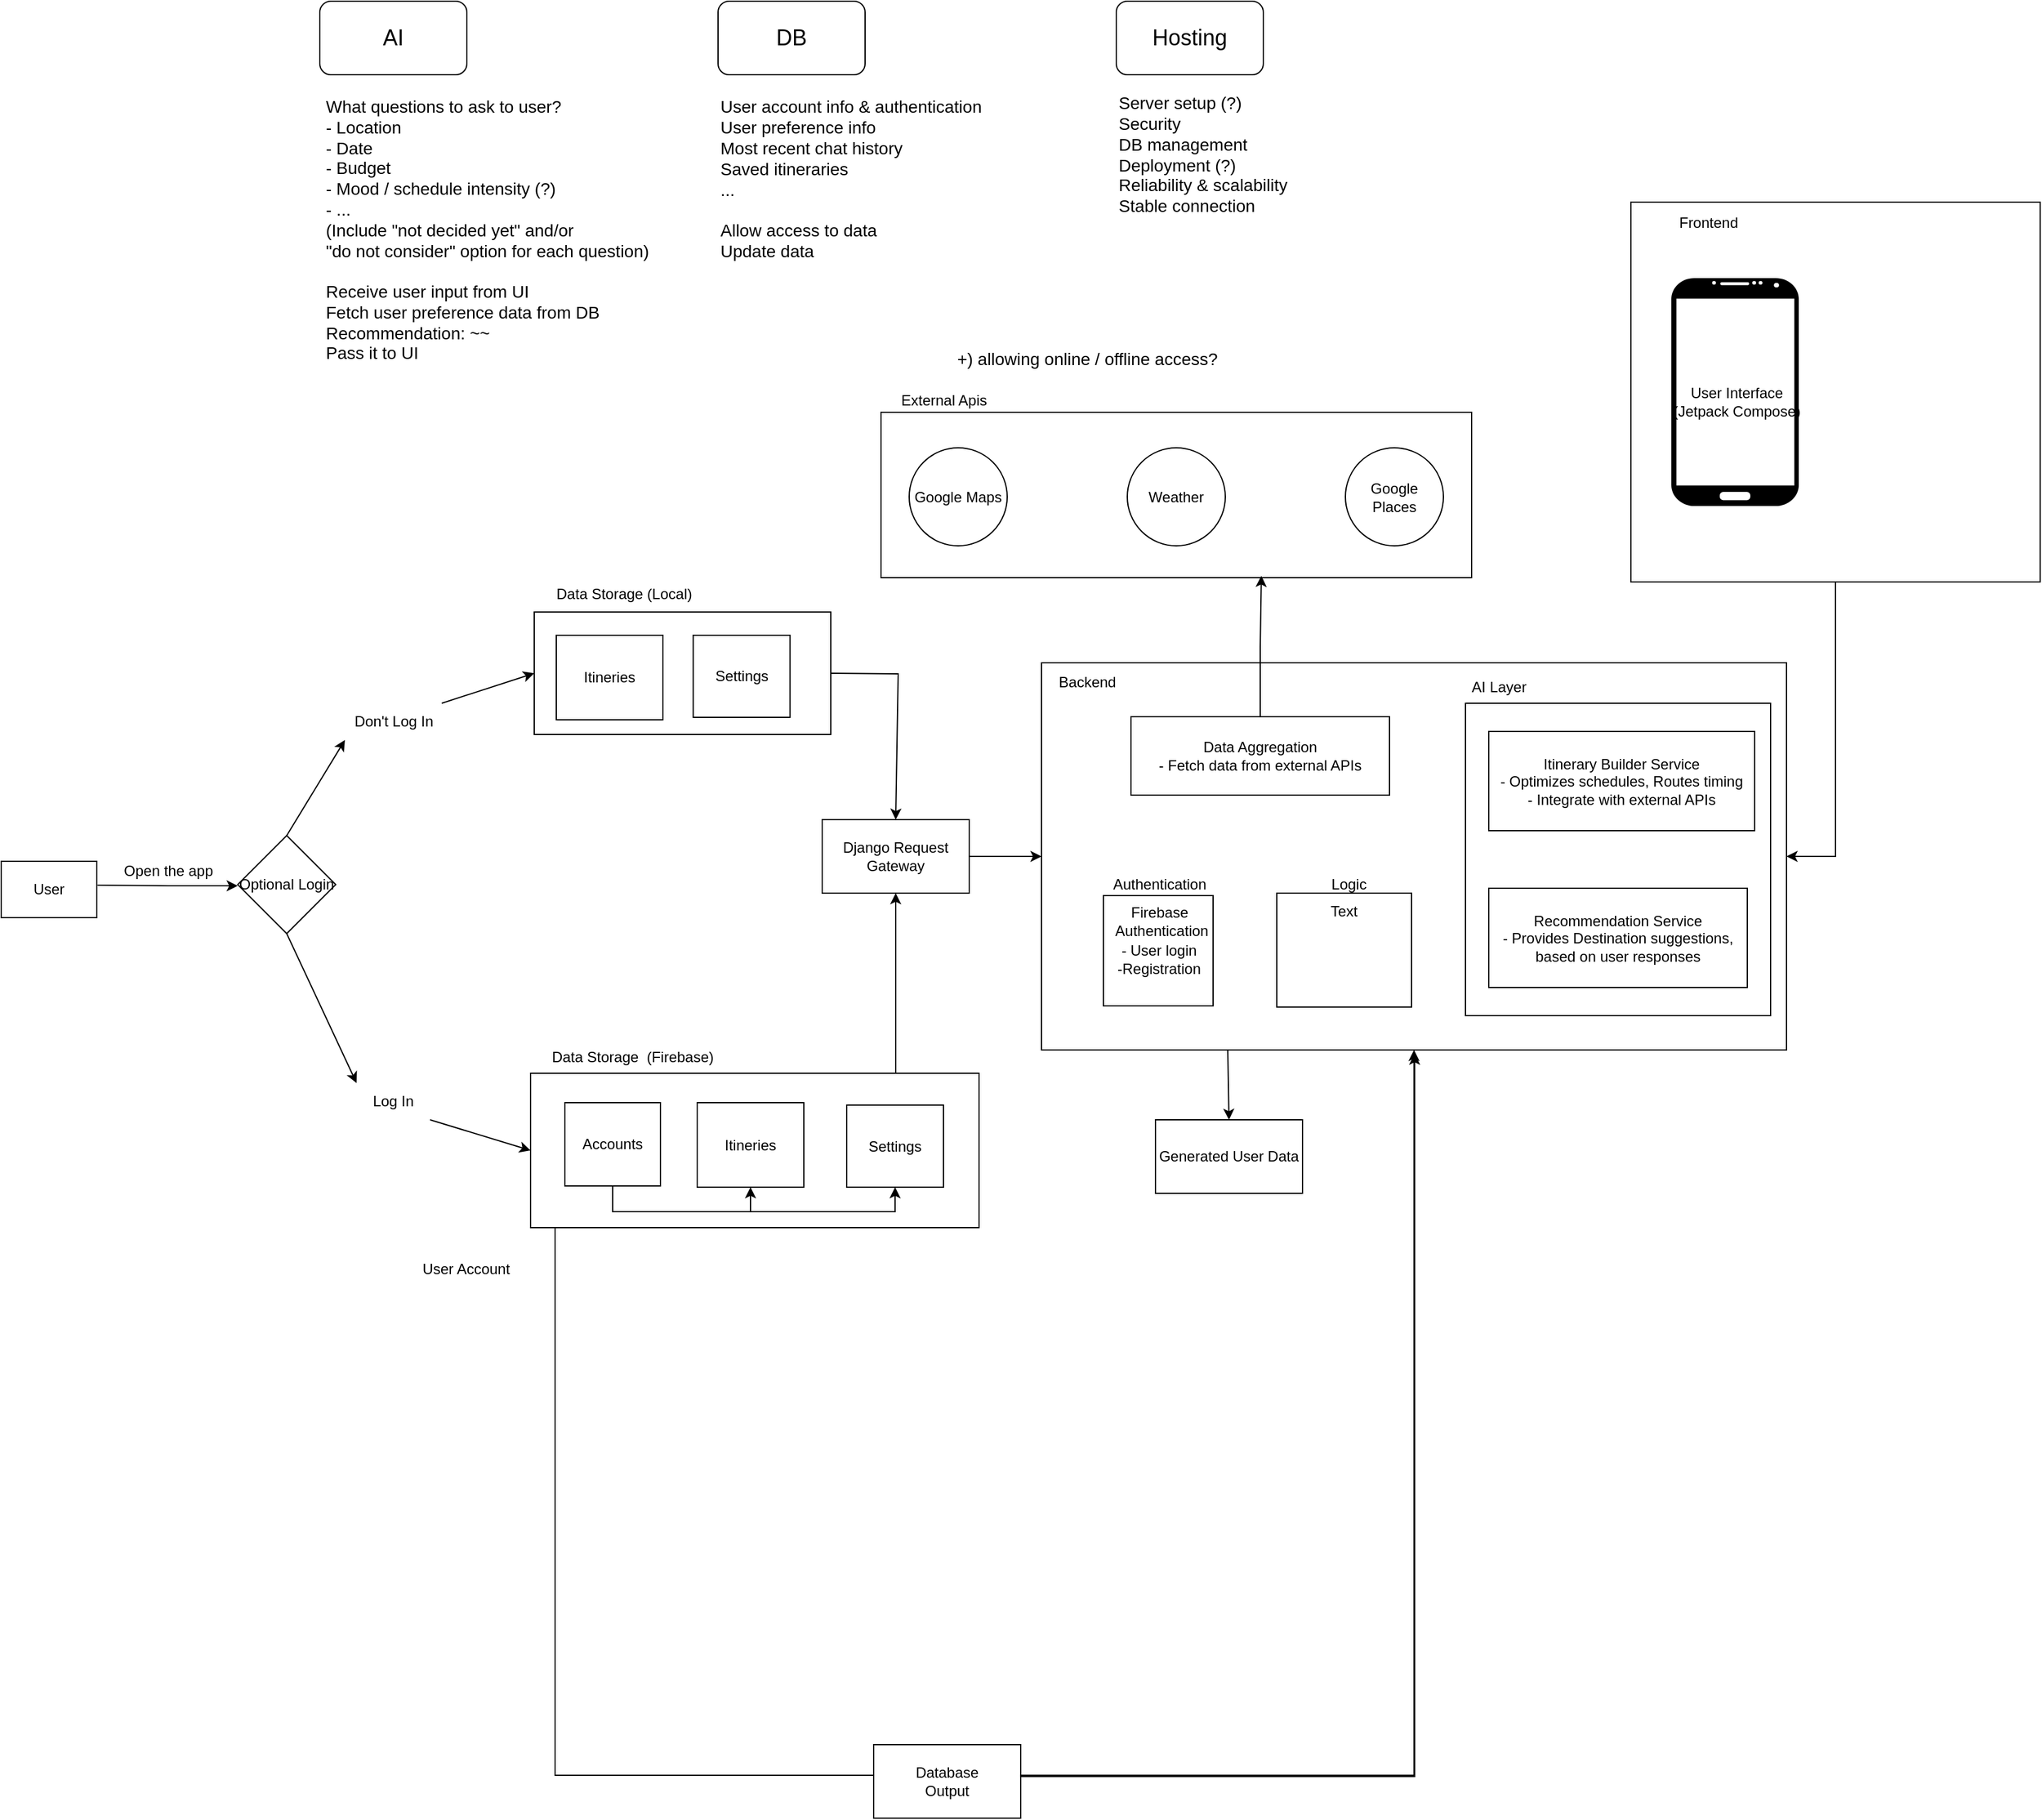 <mxfile version="26.0.8">
  <diagram name="Page-1" id="YCGb1fXZHZs1NDQ-doLa">
    <mxGraphModel dx="1972" dy="769" grid="0" gridSize="10" guides="1" tooltips="1" connect="1" arrows="1" fold="1" page="1" pageScale="1" pageWidth="850" pageHeight="1100" math="0" shadow="0">
      <root>
        <mxCell id="0" />
        <mxCell id="1" parent="0" />
        <mxCell id="y8lHu2p-d7WiSPx5aYfz-1" style="edgeStyle=orthogonalEdgeStyle;rounded=0;orthogonalLoop=1;jettySize=auto;html=1;entryX=0.5;entryY=1;entryDx=0;entryDy=0;" parent="1" source="F6tcZEU1wLUHKEX0VQhd-23" target="F6tcZEU1wLUHKEX0VQhd-20" edge="1">
          <mxGeometry relative="1" as="geometry">
            <Array as="points">
              <mxPoint x="223" y="1075" />
              <mxPoint x="223" y="1466" />
              <mxPoint x="924" y="1466" />
            </Array>
          </mxGeometry>
        </mxCell>
        <mxCell id="F6tcZEU1wLUHKEX0VQhd-15" value="" style="rounded=0;whiteSpace=wrap;html=1;" parent="1" vertex="1">
          <mxGeometry x="1101" y="182" width="334" height="310" as="geometry" />
        </mxCell>
        <mxCell id="F6tcZEU1wLUHKEX0VQhd-31" value="" style="rounded=0;whiteSpace=wrap;html=1;" parent="1" vertex="1">
          <mxGeometry x="489" y="353.5" width="482" height="135" as="geometry" />
        </mxCell>
        <mxCell id="F6tcZEU1wLUHKEX0VQhd-19" style="edgeStyle=orthogonalEdgeStyle;rounded=0;orthogonalLoop=1;jettySize=auto;html=1;entryX=1;entryY=0.5;entryDx=0;entryDy=0;" parent="1" source="F6tcZEU1wLUHKEX0VQhd-15" target="F6tcZEU1wLUHKEX0VQhd-20" edge="1">
          <mxGeometry relative="1" as="geometry">
            <mxPoint x="1136" y="520" as="targetPoint" />
          </mxGeometry>
        </mxCell>
        <mxCell id="PQpsgTs7zhuVNot9rBAv-1" value="&lt;font style=&quot;font-size: 18px;&quot;&gt;AI&lt;/font&gt;" style="rounded=1;whiteSpace=wrap;html=1;" parent="1" vertex="1">
          <mxGeometry x="31" y="18" width="120" height="60" as="geometry" />
        </mxCell>
        <mxCell id="iJq4LKLFICn1WwAoMsjc-1" value="&lt;font style=&quot;font-size: 18px;&quot;&gt;DB&lt;/font&gt;" style="rounded=1;whiteSpace=wrap;html=1;" parent="1" vertex="1">
          <mxGeometry x="356" y="18" width="120" height="60" as="geometry" />
        </mxCell>
        <mxCell id="iJq4LKLFICn1WwAoMsjc-2" value="&lt;font style=&quot;font-size: 18px;&quot;&gt;Hosting&lt;/font&gt;" style="rounded=1;whiteSpace=wrap;html=1;" parent="1" vertex="1">
          <mxGeometry x="681" y="18" width="120" height="60" as="geometry" />
        </mxCell>
        <mxCell id="iJq4LKLFICn1WwAoMsjc-3" value="&lt;font style=&quot;font-size: 14px;&quot;&gt;What questions to ask to user?&lt;br&gt;- Location&lt;br&gt;- Date&lt;/font&gt;&lt;div&gt;&lt;font style=&quot;font-size: 14px;&quot;&gt;- Budget&lt;/font&gt;&lt;/div&gt;&lt;div&gt;&lt;font style=&quot;font-size: 14px;&quot;&gt;- Mood / schedule intensity (?)&lt;/font&gt;&lt;/div&gt;&lt;div&gt;&lt;font style=&quot;font-size: 14px;&quot;&gt;- ...&lt;/font&gt;&lt;/div&gt;&lt;div&gt;&lt;font style=&quot;font-size: 14px;&quot;&gt;(Include &quot;not decided yet&quot; and/or&lt;/font&gt;&lt;/div&gt;&lt;div&gt;&lt;font style=&quot;font-size: 14px;&quot;&gt;&quot;do not consider&quot; option for each question)&lt;/font&gt;&lt;/div&gt;&lt;div&gt;&lt;font style=&quot;font-size: 14px;&quot;&gt;&lt;br&gt;&lt;/font&gt;&lt;/div&gt;&lt;div&gt;&lt;span style=&quot;font-size: 14px;&quot;&gt;Receive user input from UI&lt;/span&gt;&lt;/div&gt;&lt;div&gt;&lt;span style=&quot;font-size: 14px;&quot;&gt;Fetch user preference data from DB&lt;/span&gt;&lt;/div&gt;&lt;div&gt;&lt;span style=&quot;font-size: 14px;&quot;&gt;Recommendation: ~~&lt;br&gt;Pass it to UI&lt;/span&gt;&lt;/div&gt;&lt;div&gt;&lt;span style=&quot;font-size: 14px;&quot;&gt;&lt;br&gt;&lt;/span&gt;&lt;/div&gt;" style="text;html=1;align=left;verticalAlign=middle;resizable=0;points=[];autosize=1;strokeColor=none;fillColor=none;rounded=1;" parent="1" vertex="1">
          <mxGeometry x="33.5" y="88" width="290" height="250" as="geometry" />
        </mxCell>
        <mxCell id="iJq4LKLFICn1WwAoMsjc-4" value="&lt;span style=&quot;font-size: 14px;&quot;&gt;User account info &amp;amp; authentication&lt;/span&gt;&lt;div&gt;&lt;span style=&quot;font-size: 14px;&quot;&gt;User preference info&lt;/span&gt;&lt;/div&gt;&lt;div&gt;&lt;span style=&quot;font-size: 14px;&quot;&gt;Most recent chat history&lt;/span&gt;&lt;/div&gt;&lt;div&gt;&lt;span style=&quot;font-size: 14px;&quot;&gt;Saved itineraries&lt;/span&gt;&lt;/div&gt;&lt;div&gt;&lt;span style=&quot;font-size: 14px;&quot;&gt;...&lt;/span&gt;&lt;/div&gt;&lt;div&gt;&lt;span style=&quot;font-size: 14px;&quot;&gt;&lt;br&gt;&lt;/span&gt;&lt;/div&gt;&lt;div&gt;&lt;span style=&quot;font-size: 14px;&quot;&gt;Allow access to data&lt;/span&gt;&lt;/div&gt;&lt;div&gt;&lt;span style=&quot;font-size: 14px;&quot;&gt;Update data&lt;/span&gt;&lt;/div&gt;" style="text;html=1;align=left;verticalAlign=middle;whiteSpace=wrap;rounded=1;" parent="1" vertex="1">
          <mxGeometry x="356" y="98" width="225" height="130" as="geometry" />
        </mxCell>
        <mxCell id="iJq4LKLFICn1WwAoMsjc-5" value="&lt;font style=&quot;font-size: 14px;&quot;&gt;Server setup (?)&lt;/font&gt;&lt;div&gt;&lt;font style=&quot;font-size: 14px;&quot;&gt;Security&lt;/font&gt;&lt;/div&gt;&lt;div&gt;&lt;font style=&quot;font-size: 14px;&quot;&gt;DB management&lt;/font&gt;&lt;/div&gt;&lt;div&gt;&lt;font style=&quot;font-size: 14px;&quot;&gt;Deployment (?)&lt;/font&gt;&lt;/div&gt;&lt;div&gt;&lt;font style=&quot;font-size: 14px;&quot;&gt;Reliability &amp;amp; scalability&lt;/font&gt;&lt;/div&gt;&lt;div&gt;&lt;span style=&quot;font-size: 14px;&quot;&gt;Stable connection&lt;/span&gt;&lt;/div&gt;" style="text;html=1;align=left;verticalAlign=middle;resizable=0;points=[];autosize=1;strokeColor=none;fillColor=none;rounded=1;" parent="1" vertex="1">
          <mxGeometry x="681" y="88" width="160" height="110" as="geometry" />
        </mxCell>
        <mxCell id="iJq4LKLFICn1WwAoMsjc-7" value="&lt;font style=&quot;font-size: 14px;&quot;&gt;+) allowing online / offline access?&lt;/font&gt;" style="text;html=1;align=center;verticalAlign=middle;resizable=0;points=[];autosize=1;strokeColor=none;fillColor=none;rounded=1;" parent="1" vertex="1">
          <mxGeometry x="537" y="295" width="240" height="30" as="geometry" />
        </mxCell>
        <mxCell id="F6tcZEU1wLUHKEX0VQhd-3" style="edgeStyle=orthogonalEdgeStyle;rounded=1;orthogonalLoop=1;jettySize=auto;html=1;exitX=1.015;exitY=0.365;exitDx=0;exitDy=0;exitPerimeter=0;" parent="1" edge="1">
          <mxGeometry relative="1" as="geometry">
            <mxPoint x="-36" y="740" as="targetPoint" />
            <mxPoint x="-150.325" y="739.49" as="sourcePoint" />
          </mxGeometry>
        </mxCell>
        <mxCell id="F6tcZEU1wLUHKEX0VQhd-8" value="Frontend" style="text;html=1;align=center;verticalAlign=middle;resizable=0;points=[];autosize=1;strokeColor=none;fillColor=none;" parent="1" vertex="1">
          <mxGeometry x="1130" y="186" width="67" height="26" as="geometry" />
        </mxCell>
        <mxCell id="F6tcZEU1wLUHKEX0VQhd-17" value="" style="verticalLabelPosition=bottom;verticalAlign=top;html=1;shadow=0;dashed=0;strokeWidth=1;shape=mxgraph.android.phone2;strokeColor=none;fillStyle=auto;fillColor=light-dark(default, #ffffff);gradientColor=light-dark(#000000,#FFFFFF);gradientDirection=radial;" parent="1" vertex="1">
          <mxGeometry x="1134" y="244" width="104" height="186" as="geometry" />
        </mxCell>
        <mxCell id="F6tcZEU1wLUHKEX0VQhd-20" value="" style="whiteSpace=wrap;html=1;" parent="1" vertex="1">
          <mxGeometry x="620" y="558" width="608" height="316" as="geometry" />
        </mxCell>
        <mxCell id="F6tcZEU1wLUHKEX0VQhd-21" value="Backend" style="text;html=1;align=center;verticalAlign=middle;resizable=0;points=[];autosize=1;strokeColor=none;fillColor=none;" parent="1" vertex="1">
          <mxGeometry x="624" y="561" width="66" height="26" as="geometry" />
        </mxCell>
        <mxCell id="F6tcZEU1wLUHKEX0VQhd-24" value="User" style="whiteSpace=wrap;html=1;" parent="1" vertex="1">
          <mxGeometry x="-229" y="720" width="78" height="46" as="geometry" />
        </mxCell>
        <mxCell id="F6tcZEU1wLUHKEX0VQhd-26" value="Open the app" style="text;html=1;align=center;verticalAlign=middle;resizable=0;points=[];autosize=1;strokeColor=none;fillColor=none;" parent="1" vertex="1">
          <mxGeometry x="-139" y="715" width="91" height="26" as="geometry" />
        </mxCell>
        <mxCell id="F6tcZEU1wLUHKEX0VQhd-28" value="User Account" style="text;html=1;align=center;verticalAlign=middle;resizable=0;points=[];autosize=1;strokeColor=none;fillColor=none;" parent="1" vertex="1">
          <mxGeometry x="104" y="1040" width="91" height="26" as="geometry" />
        </mxCell>
        <mxCell id="F6tcZEU1wLUHKEX0VQhd-30" value="User Interface&lt;br&gt;(Jetpack Compose)" style="text;html=1;align=center;verticalAlign=middle;resizable=0;points=[];autosize=1;strokeColor=none;fillColor=none;" parent="1" vertex="1">
          <mxGeometry x="1125.5" y="324" width="122" height="41" as="geometry" />
        </mxCell>
        <mxCell id="F6tcZEU1wLUHKEX0VQhd-32" value="External Apis" style="text;html=1;align=center;verticalAlign=middle;resizable=0;points=[];autosize=1;strokeColor=none;fillColor=none;" parent="1" vertex="1">
          <mxGeometry x="495" y="331" width="89" height="26" as="geometry" />
        </mxCell>
        <mxCell id="F6tcZEU1wLUHKEX0VQhd-33" style="edgeStyle=orthogonalEdgeStyle;rounded=0;orthogonalLoop=1;jettySize=auto;html=1;exitX=0.5;exitY=0;exitDx=0;exitDy=0;entryX=0.644;entryY=0.989;entryDx=0;entryDy=0;entryPerimeter=0;" parent="1" source="F6tcZEU1wLUHKEX0VQhd-57" target="F6tcZEU1wLUHKEX0VQhd-31" edge="1">
          <mxGeometry relative="1" as="geometry" />
        </mxCell>
        <mxCell id="F6tcZEU1wLUHKEX0VQhd-35" value="Google Maps" style="ellipse;whiteSpace=wrap;html=1;" parent="1" vertex="1">
          <mxGeometry x="512" y="382.5" width="80" height="80" as="geometry" />
        </mxCell>
        <mxCell id="F6tcZEU1wLUHKEX0VQhd-36" value="Weather" style="ellipse;whiteSpace=wrap;html=1;" parent="1" vertex="1">
          <mxGeometry x="690" y="382.5" width="80" height="80" as="geometry" />
        </mxCell>
        <mxCell id="F6tcZEU1wLUHKEX0VQhd-45" value="Generated User Data" style="whiteSpace=wrap;html=1;" parent="1" vertex="1">
          <mxGeometry x="713" y="931" width="120" height="60" as="geometry" />
        </mxCell>
        <mxCell id="F6tcZEU1wLUHKEX0VQhd-52" value="&lt;div&gt;&lt;br&gt;&lt;/div&gt;&lt;div&gt;- User login&lt;/div&gt;&lt;div&gt;-Registration&lt;br&gt;&lt;/div&gt;" style="rounded=0;whiteSpace=wrap;html=1;" parent="1" vertex="1">
          <mxGeometry x="670.5" y="748" width="89.5" height="90" as="geometry" />
        </mxCell>
        <mxCell id="F6tcZEU1wLUHKEX0VQhd-53" value="Firebase&lt;br&gt;&amp;nbsp;Authentication" style="text;html=1;align=center;verticalAlign=middle;resizable=0;points=[];autosize=1;strokeColor=none;fillColor=none;" parent="1" vertex="1">
          <mxGeometry x="667.5" y="748" width="97" height="41" as="geometry" />
        </mxCell>
        <mxCell id="F6tcZEU1wLUHKEX0VQhd-54" value="Authentication" style="text;html=1;align=center;verticalAlign=middle;resizable=0;points=[];autosize=1;strokeColor=none;fillColor=none;" parent="1" vertex="1">
          <mxGeometry x="668.5" y="726" width="95" height="26" as="geometry" />
        </mxCell>
        <mxCell id="F6tcZEU1wLUHKEX0VQhd-55" value="&lt;div&gt;Itinerary Builder Service&lt;/div&gt;&lt;div&gt;- Optimizes schedules, Routes timing&lt;br&gt;&lt;/div&gt;&lt;div&gt;- Integrate with external APIs&lt;br&gt;&lt;/div&gt;" style="whiteSpace=wrap;html=1;" parent="1" vertex="1">
          <mxGeometry x="985" y="614" width="217" height="81" as="geometry" />
        </mxCell>
        <mxCell id="F6tcZEU1wLUHKEX0VQhd-56" value="&lt;div&gt;Recommendation Service&lt;/div&gt;&lt;div&gt;- Provides Destination suggestions, based on user responses&lt;/div&gt;" style="whiteSpace=wrap;html=1;" parent="1" vertex="1">
          <mxGeometry x="985" y="742" width="211" height="81" as="geometry" />
        </mxCell>
        <mxCell id="F6tcZEU1wLUHKEX0VQhd-57" value="&lt;div&gt;Data Aggregation&lt;/div&gt;&lt;div&gt;- Fetch data from external APIs&lt;br&gt;&lt;/div&gt;" style="whiteSpace=wrap;html=1;" parent="1" vertex="1">
          <mxGeometry x="693" y="602" width="211" height="64" as="geometry" />
        </mxCell>
        <mxCell id="F6tcZEU1wLUHKEX0VQhd-58" value="Google Places" style="ellipse;whiteSpace=wrap;html=1;" parent="1" vertex="1">
          <mxGeometry x="868" y="382.5" width="80" height="80" as="geometry" />
        </mxCell>
        <mxCell id="F6tcZEU1wLUHKEX0VQhd-59" value="" style="whiteSpace=wrap;html=1;fillColor=none;strokeColor=light-dark(#000000,#0000CC);" parent="1" vertex="1">
          <mxGeometry x="966" y="591" width="249" height="255" as="geometry" />
        </mxCell>
        <mxCell id="F6tcZEU1wLUHKEX0VQhd-60" value="&lt;span style=&quot;color: light-dark(rgb(0, 0, 0), rgb(0, 0, 204));&quot;&gt;AI Layer&lt;br&gt;&lt;/span&gt;" style="text;html=1;align=center;verticalAlign=middle;resizable=0;points=[];autosize=1;strokeColor=none;fillColor=none;" parent="1" vertex="1">
          <mxGeometry x="962" y="565" width="61" height="26" as="geometry" />
        </mxCell>
        <mxCell id="-O7Q9c80gEYb_Deh_tuQ-1" value="" style="endArrow=classic;html=1;rounded=0;exitX=0.25;exitY=1;exitDx=0;exitDy=0;entryX=0.5;entryY=0;entryDx=0;entryDy=0;" parent="1" source="F6tcZEU1wLUHKEX0VQhd-20" target="F6tcZEU1wLUHKEX0VQhd-45" edge="1">
          <mxGeometry width="50" height="50" relative="1" as="geometry">
            <mxPoint x="558" y="998" as="sourcePoint" />
            <mxPoint x="608" y="948" as="targetPoint" />
          </mxGeometry>
        </mxCell>
        <mxCell id="y8lHu2p-d7WiSPx5aYfz-2" style="edgeStyle=orthogonalEdgeStyle;rounded=0;orthogonalLoop=1;jettySize=auto;html=1;exitX=1;exitY=0.5;exitDx=0;exitDy=0;" parent="1" source="7If0mPEfzT8Xvft6bbRa-1" edge="1">
          <mxGeometry relative="1" as="geometry">
            <mxPoint x="924.5" y="877" as="targetPoint" />
            <Array as="points">
              <mxPoint x="540" y="1471" />
              <mxPoint x="540" y="1467" />
              <mxPoint x="925" y="1467" />
            </Array>
          </mxGeometry>
        </mxCell>
        <mxCell id="-O7Q9c80gEYb_Deh_tuQ-25" value="Optional Login" style="rhombus;whiteSpace=wrap;html=1;" parent="1" vertex="1">
          <mxGeometry x="-36" y="699" width="80" height="80" as="geometry" />
        </mxCell>
        <mxCell id="-O7Q9c80gEYb_Deh_tuQ-27" value="" style="endArrow=classic;html=1;rounded=0;exitX=1;exitY=1;exitDx=0;exitDy=0;entryX=0;entryY=0.5;entryDx=0;entryDy=0;" parent="1" source="-O7Q9c80gEYb_Deh_tuQ-29" target="F6tcZEU1wLUHKEX0VQhd-23" edge="1">
          <mxGeometry width="50" height="50" relative="1" as="geometry">
            <mxPoint x="206" y="798" as="sourcePoint" />
            <mxPoint x="256" y="748" as="targetPoint" />
          </mxGeometry>
        </mxCell>
        <mxCell id="-O7Q9c80gEYb_Deh_tuQ-28" value="" style="endArrow=classic;html=1;rounded=0;exitX=0.5;exitY=1;exitDx=0;exitDy=0;entryX=0;entryY=0;entryDx=0;entryDy=0;" parent="1" source="-O7Q9c80gEYb_Deh_tuQ-25" target="-O7Q9c80gEYb_Deh_tuQ-29" edge="1">
          <mxGeometry width="50" height="50" relative="1" as="geometry">
            <mxPoint x="211" y="752" as="sourcePoint" />
            <mxPoint x="300" y="1125" as="targetPoint" />
          </mxGeometry>
        </mxCell>
        <mxCell id="-O7Q9c80gEYb_Deh_tuQ-29" value="Log In" style="text;html=1;align=center;verticalAlign=middle;whiteSpace=wrap;rounded=0;" parent="1" vertex="1">
          <mxGeometry x="61" y="901" width="60" height="30" as="geometry" />
        </mxCell>
        <mxCell id="-O7Q9c80gEYb_Deh_tuQ-30" value="" style="endArrow=classic;html=1;rounded=0;exitX=1;exitY=0;exitDx=0;exitDy=0;entryX=0;entryY=0.5;entryDx=0;entryDy=0;" parent="1" source="-O7Q9c80gEYb_Deh_tuQ-32" target="-O7Q9c80gEYb_Deh_tuQ-9" edge="1">
          <mxGeometry width="50" height="50" relative="1" as="geometry">
            <mxPoint x="248" y="752" as="sourcePoint" />
            <mxPoint x="298" y="702" as="targetPoint" />
          </mxGeometry>
        </mxCell>
        <mxCell id="-O7Q9c80gEYb_Deh_tuQ-31" value="" style="endArrow=classic;html=1;rounded=0;exitX=0.5;exitY=0;exitDx=0;exitDy=0;entryX=0;entryY=1;entryDx=0;entryDy=0;" parent="1" source="-O7Q9c80gEYb_Deh_tuQ-25" target="-O7Q9c80gEYb_Deh_tuQ-32" edge="1">
          <mxGeometry width="50" height="50" relative="1" as="geometry">
            <mxPoint x="251" y="712" as="sourcePoint" />
            <mxPoint x="621" y="731" as="targetPoint" />
          </mxGeometry>
        </mxCell>
        <mxCell id="-O7Q9c80gEYb_Deh_tuQ-32" value="Don&#39;t Log In" style="text;html=1;align=center;verticalAlign=middle;whiteSpace=wrap;rounded=0;" parent="1" vertex="1">
          <mxGeometry x="51.5" y="591" width="79" height="30" as="geometry" />
        </mxCell>
        <mxCell id="-O7Q9c80gEYb_Deh_tuQ-33" value="" style="rounded=0;whiteSpace=wrap;html=1;" parent="1" vertex="1">
          <mxGeometry x="812" y="746" width="110" height="93" as="geometry" />
        </mxCell>
        <mxCell id="-O7Q9c80gEYb_Deh_tuQ-34" value="Logic" style="text;html=1;align=center;verticalAlign=middle;whiteSpace=wrap;rounded=0;" parent="1" vertex="1">
          <mxGeometry x="841" y="724" width="60" height="30" as="geometry" />
        </mxCell>
        <mxCell id="-O7Q9c80gEYb_Deh_tuQ-35" value="Text" style="text;html=1;align=center;verticalAlign=middle;whiteSpace=wrap;rounded=0;" parent="1" vertex="1">
          <mxGeometry x="837" y="746" width="60" height="30" as="geometry" />
        </mxCell>
        <mxCell id="7If0mPEfzT8Xvft6bbRa-1" value="" style="rounded=0;whiteSpace=wrap;html=1;" parent="1" vertex="1">
          <mxGeometry x="483" y="1441" width="120" height="60" as="geometry" />
        </mxCell>
        <mxCell id="7If0mPEfzT8Xvft6bbRa-2" value="" style="endArrow=classic;html=1;rounded=0;exitX=1;exitY=0.5;exitDx=0;exitDy=0;entryX=0.5;entryY=0;entryDx=0;entryDy=0;" parent="1" source="-O7Q9c80gEYb_Deh_tuQ-9" edge="1" target="H4jSPD8bba1UMETeC9ga-6">
          <mxGeometry width="50" height="50" relative="1" as="geometry">
            <mxPoint x="527" y="1416" as="sourcePoint" />
            <mxPoint x="503" y="837" as="targetPoint" />
            <Array as="points">
              <mxPoint x="503" y="567" />
            </Array>
          </mxGeometry>
        </mxCell>
        <mxCell id="7If0mPEfzT8Xvft6bbRa-3" value="Database Output" style="text;html=1;align=center;verticalAlign=middle;whiteSpace=wrap;rounded=0;" parent="1" vertex="1">
          <mxGeometry x="513" y="1456" width="60" height="30" as="geometry" />
        </mxCell>
        <mxCell id="H4jSPD8bba1UMETeC9ga-2" value="" style="group" vertex="1" connectable="0" parent="1">
          <mxGeometry x="203" y="867" width="366" height="152" as="geometry" />
        </mxCell>
        <mxCell id="F6tcZEU1wLUHKEX0VQhd-23" value="" style="whiteSpace=wrap;html=1;" parent="H4jSPD8bba1UMETeC9ga-2" vertex="1">
          <mxGeometry y="26" width="366" height="126" as="geometry" />
        </mxCell>
        <mxCell id="F6tcZEU1wLUHKEX0VQhd-22" value="&lt;div&gt;Data Storage&amp;nbsp; (Firebase)&lt;/div&gt;" style="text;html=1;align=center;verticalAlign=middle;resizable=0;points=[];autosize=1;strokeColor=none;fillColor=none;" parent="H4jSPD8bba1UMETeC9ga-2" vertex="1">
          <mxGeometry x="6" width="153" height="26" as="geometry" />
        </mxCell>
        <mxCell id="F6tcZEU1wLUHKEX0VQhd-48" style="edgeStyle=orthogonalEdgeStyle;rounded=0;orthogonalLoop=1;jettySize=auto;html=1;exitX=0.5;exitY=1;exitDx=0;exitDy=0;entryX=0.5;entryY=1;entryDx=0;entryDy=0;" parent="H4jSPD8bba1UMETeC9ga-2" source="F6tcZEU1wLUHKEX0VQhd-41" target="F6tcZEU1wLUHKEX0VQhd-44" edge="1">
          <mxGeometry relative="1" as="geometry" />
        </mxCell>
        <mxCell id="F6tcZEU1wLUHKEX0VQhd-49" style="edgeStyle=orthogonalEdgeStyle;rounded=0;orthogonalLoop=1;jettySize=auto;html=1;exitX=0.5;exitY=1;exitDx=0;exitDy=0;entryX=0.5;entryY=1;entryDx=0;entryDy=0;" parent="H4jSPD8bba1UMETeC9ga-2" source="F6tcZEU1wLUHKEX0VQhd-41" target="F6tcZEU1wLUHKEX0VQhd-47" edge="1">
          <mxGeometry relative="1" as="geometry" />
        </mxCell>
        <mxCell id="F6tcZEU1wLUHKEX0VQhd-41" value="Accounts" style="whiteSpace=wrap;html=1;" parent="H4jSPD8bba1UMETeC9ga-2" vertex="1">
          <mxGeometry x="28" y="50" width="78" height="68" as="geometry" />
        </mxCell>
        <mxCell id="F6tcZEU1wLUHKEX0VQhd-44" value="Itineries" style="whiteSpace=wrap;html=1;" parent="H4jSPD8bba1UMETeC9ga-2" vertex="1">
          <mxGeometry x="136" y="50" width="87" height="69" as="geometry" />
        </mxCell>
        <mxCell id="F6tcZEU1wLUHKEX0VQhd-47" value="Settings" style="whiteSpace=wrap;html=1;" parent="H4jSPD8bba1UMETeC9ga-2" vertex="1">
          <mxGeometry x="258" y="52" width="79" height="67" as="geometry" />
        </mxCell>
        <mxCell id="H4jSPD8bba1UMETeC9ga-4" value="" style="group" vertex="1" connectable="0" parent="1">
          <mxGeometry x="206" y="488.5" width="242" height="128" as="geometry" />
        </mxCell>
        <mxCell id="-O7Q9c80gEYb_Deh_tuQ-9" value="" style="whiteSpace=wrap;html=1;" parent="H4jSPD8bba1UMETeC9ga-4" vertex="1">
          <mxGeometry y="28" width="242" height="100" as="geometry" />
        </mxCell>
        <mxCell id="-O7Q9c80gEYb_Deh_tuQ-10" value="&lt;div&gt;Data Storage (Local)&lt;/div&gt;" style="text;html=1;align=center;verticalAlign=middle;resizable=0;points=[];autosize=1;strokeColor=none;fillColor=none;" parent="H4jSPD8bba1UMETeC9ga-4" vertex="1">
          <mxGeometry x="8.5" width="129" height="26" as="geometry" />
        </mxCell>
        <mxCell id="-O7Q9c80gEYb_Deh_tuQ-14" value="Itineries" style="whiteSpace=wrap;html=1;" parent="H4jSPD8bba1UMETeC9ga-4" vertex="1">
          <mxGeometry x="18" y="47" width="87" height="69" as="geometry" />
        </mxCell>
        <mxCell id="-O7Q9c80gEYb_Deh_tuQ-15" value="Settings" style="whiteSpace=wrap;html=1;" parent="H4jSPD8bba1UMETeC9ga-4" vertex="1">
          <mxGeometry x="129.75" y="47" width="79" height="67" as="geometry" />
        </mxCell>
        <mxCell id="H4jSPD8bba1UMETeC9ga-7" style="edgeStyle=orthogonalEdgeStyle;rounded=0;orthogonalLoop=1;jettySize=auto;html=1;entryX=0;entryY=0.5;entryDx=0;entryDy=0;" edge="1" parent="1" source="H4jSPD8bba1UMETeC9ga-6" target="F6tcZEU1wLUHKEX0VQhd-20">
          <mxGeometry relative="1" as="geometry" />
        </mxCell>
        <mxCell id="H4jSPD8bba1UMETeC9ga-6" value="Django Request Gateway" style="rounded=0;whiteSpace=wrap;html=1;" vertex="1" parent="1">
          <mxGeometry x="441" y="686" width="120" height="60" as="geometry" />
        </mxCell>
        <mxCell id="H4jSPD8bba1UMETeC9ga-8" style="edgeStyle=orthogonalEdgeStyle;rounded=0;orthogonalLoop=1;jettySize=auto;html=1;exitX=0.75;exitY=0;exitDx=0;exitDy=0;entryX=0.5;entryY=1;entryDx=0;entryDy=0;" edge="1" parent="1" source="F6tcZEU1wLUHKEX0VQhd-23" target="H4jSPD8bba1UMETeC9ga-6">
          <mxGeometry relative="1" as="geometry">
            <Array as="points">
              <mxPoint x="501" y="893" />
            </Array>
          </mxGeometry>
        </mxCell>
      </root>
    </mxGraphModel>
  </diagram>
</mxfile>
